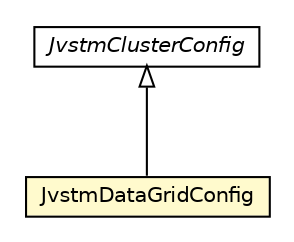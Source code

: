 #!/usr/local/bin/dot
#
# Class diagram 
# Generated by UMLGraph version 5.1 (http://www.umlgraph.org/)
#

digraph G {
	edge [fontname="Helvetica",fontsize=10,labelfontname="Helvetica",labelfontsize=10];
	node [fontname="Helvetica",fontsize=10,shape=plaintext];
	nodesep=0.25;
	ranksep=0.5;
	// pt.ist.fenixframework.backend.jvstm.cluster.JvstmClusterConfig
	c112511 [label=<<table title="pt.ist.fenixframework.backend.jvstm.cluster.JvstmClusterConfig" border="0" cellborder="1" cellspacing="0" cellpadding="2" port="p" href="../cluster/JvstmClusterConfig.html">
		<tr><td><table border="0" cellspacing="0" cellpadding="1">
<tr><td align="center" balign="center"><font face="Helvetica-Oblique"> JvstmClusterConfig </font></td></tr>
		</table></td></tr>
		</table>>, fontname="Helvetica", fontcolor="black", fontsize=10.0];
	// pt.ist.fenixframework.backend.jvstm.datagrid.JvstmDataGridConfig
	c112515 [label=<<table title="pt.ist.fenixframework.backend.jvstm.datagrid.JvstmDataGridConfig" border="0" cellborder="1" cellspacing="0" cellpadding="2" port="p" bgcolor="lemonChiffon" href="./JvstmDataGridConfig.html">
		<tr><td><table border="0" cellspacing="0" cellpadding="1">
<tr><td align="center" balign="center"> JvstmDataGridConfig </td></tr>
		</table></td></tr>
		</table>>, fontname="Helvetica", fontcolor="black", fontsize=10.0];
	//pt.ist.fenixframework.backend.jvstm.datagrid.JvstmDataGridConfig extends pt.ist.fenixframework.backend.jvstm.cluster.JvstmClusterConfig
	c112511:p -> c112515:p [dir=back,arrowtail=empty];
}

